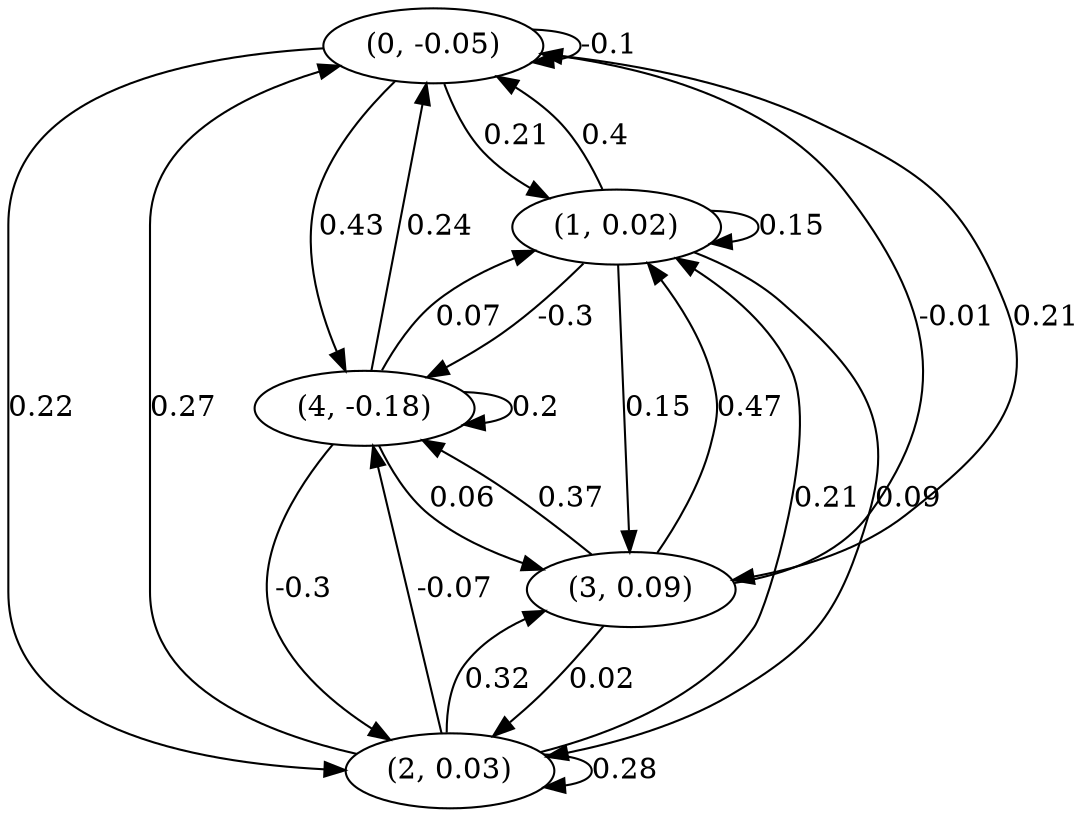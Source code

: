 digraph {
    0 [ label = "(0, -0.05)" ]
    1 [ label = "(1, 0.02)" ]
    2 [ label = "(2, 0.03)" ]
    3 [ label = "(3, 0.09)" ]
    4 [ label = "(4, -0.18)" ]
    0 -> 0 [ label = "-0.1" ]
    1 -> 1 [ label = "0.15" ]
    2 -> 2 [ label = "0.28" ]
    4 -> 4 [ label = "0.2" ]
    1 -> 0 [ label = "0.4" ]
    2 -> 0 [ label = "0.27" ]
    3 -> 0 [ label = "-0.01" ]
    4 -> 0 [ label = "0.24" ]
    0 -> 1 [ label = "0.21" ]
    2 -> 1 [ label = "0.21" ]
    3 -> 1 [ label = "0.47" ]
    4 -> 1 [ label = "0.07" ]
    0 -> 2 [ label = "0.22" ]
    1 -> 2 [ label = "0.09" ]
    3 -> 2 [ label = "0.02" ]
    4 -> 2 [ label = "-0.3" ]
    0 -> 3 [ label = "0.21" ]
    1 -> 3 [ label = "0.15" ]
    2 -> 3 [ label = "0.32" ]
    4 -> 3 [ label = "0.06" ]
    0 -> 4 [ label = "0.43" ]
    1 -> 4 [ label = "-0.3" ]
    2 -> 4 [ label = "-0.07" ]
    3 -> 4 [ label = "0.37" ]
}

